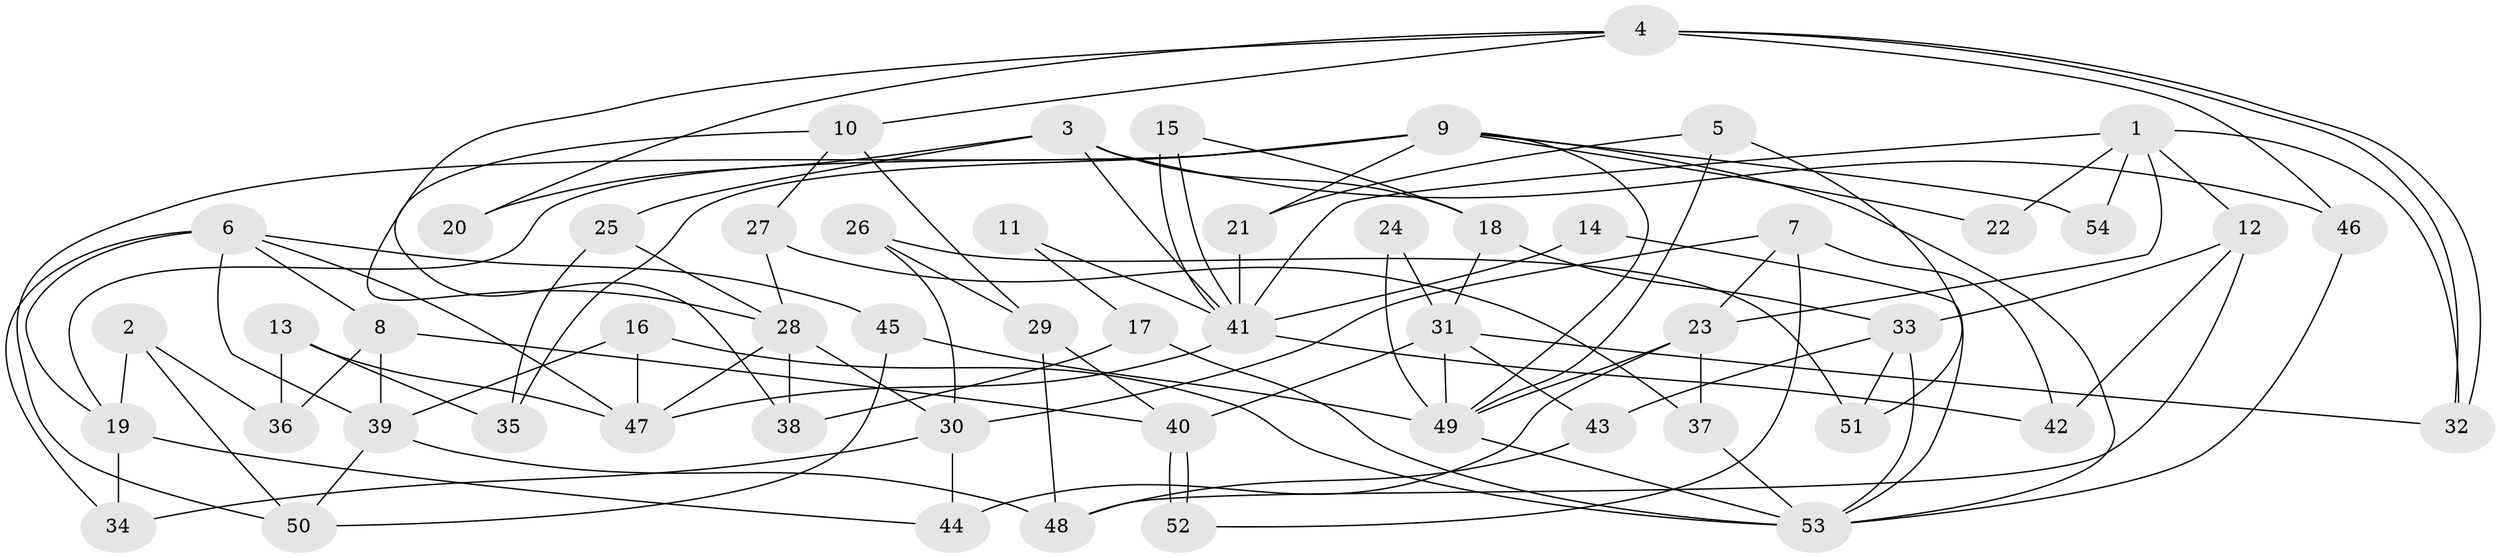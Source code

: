 // coarse degree distribution, {5: 0.18181818181818182, 6: 0.15151515151515152, 8: 0.06060606060606061, 3: 0.2727272727272727, 7: 0.06060606060606061, 4: 0.12121212121212122, 2: 0.030303030303030304, 9: 0.06060606060606061, 1: 0.030303030303030304, 10: 0.030303030303030304}
// Generated by graph-tools (version 1.1) at 2025/41/03/06/25 10:41:54]
// undirected, 54 vertices, 108 edges
graph export_dot {
graph [start="1"]
  node [color=gray90,style=filled];
  1;
  2;
  3;
  4;
  5;
  6;
  7;
  8;
  9;
  10;
  11;
  12;
  13;
  14;
  15;
  16;
  17;
  18;
  19;
  20;
  21;
  22;
  23;
  24;
  25;
  26;
  27;
  28;
  29;
  30;
  31;
  32;
  33;
  34;
  35;
  36;
  37;
  38;
  39;
  40;
  41;
  42;
  43;
  44;
  45;
  46;
  47;
  48;
  49;
  50;
  51;
  52;
  53;
  54;
  1 -- 32;
  1 -- 41;
  1 -- 12;
  1 -- 22;
  1 -- 23;
  1 -- 54;
  2 -- 50;
  2 -- 19;
  2 -- 36;
  3 -- 46;
  3 -- 25;
  3 -- 18;
  3 -- 20;
  3 -- 41;
  4 -- 28;
  4 -- 32;
  4 -- 32;
  4 -- 10;
  4 -- 20;
  4 -- 46;
  5 -- 21;
  5 -- 51;
  5 -- 49;
  6 -- 47;
  6 -- 39;
  6 -- 8;
  6 -- 19;
  6 -- 34;
  6 -- 45;
  7 -- 23;
  7 -- 42;
  7 -- 30;
  7 -- 52;
  8 -- 40;
  8 -- 36;
  8 -- 39;
  9 -- 49;
  9 -- 19;
  9 -- 21;
  9 -- 22;
  9 -- 35;
  9 -- 50;
  9 -- 53;
  9 -- 54;
  10 -- 27;
  10 -- 29;
  10 -- 38;
  11 -- 41;
  11 -- 17;
  12 -- 33;
  12 -- 42;
  12 -- 48;
  13 -- 47;
  13 -- 36;
  13 -- 35;
  14 -- 53;
  14 -- 41;
  15 -- 18;
  15 -- 41;
  15 -- 41;
  16 -- 53;
  16 -- 39;
  16 -- 47;
  17 -- 53;
  17 -- 38;
  18 -- 31;
  18 -- 33;
  19 -- 34;
  19 -- 44;
  21 -- 41;
  23 -- 49;
  23 -- 37;
  23 -- 44;
  24 -- 31;
  24 -- 49;
  25 -- 35;
  25 -- 28;
  26 -- 30;
  26 -- 29;
  26 -- 51;
  27 -- 37;
  27 -- 28;
  28 -- 30;
  28 -- 47;
  28 -- 38;
  29 -- 40;
  29 -- 48;
  30 -- 44;
  30 -- 34;
  31 -- 49;
  31 -- 43;
  31 -- 32;
  31 -- 40;
  33 -- 53;
  33 -- 43;
  33 -- 51;
  37 -- 53;
  39 -- 48;
  39 -- 50;
  40 -- 52;
  40 -- 52;
  41 -- 42;
  41 -- 47;
  43 -- 48;
  45 -- 50;
  45 -- 49;
  46 -- 53;
  49 -- 53;
}
